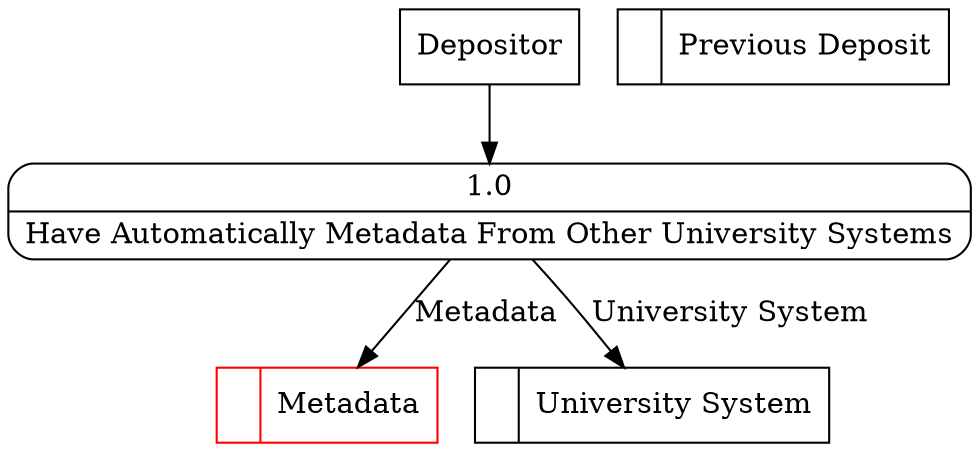 digraph dfd2{ 
node[shape=record]
200 [label="<f0>  |<f1> Metadata " color=red];
201 [label="<f0>  |<f1> Previous Deposit " ];
202 [label="<f0>  |<f1> University System " ];
203 [label="Depositor" shape=box];
204 [label="{<f0> 1.0|<f1> Have Automatically Metadata From Other University Systems }" shape=Mrecord];
203 -> 204
204 -> 200 [label="Metadata"]
204 -> 202 [label="University System"]
}